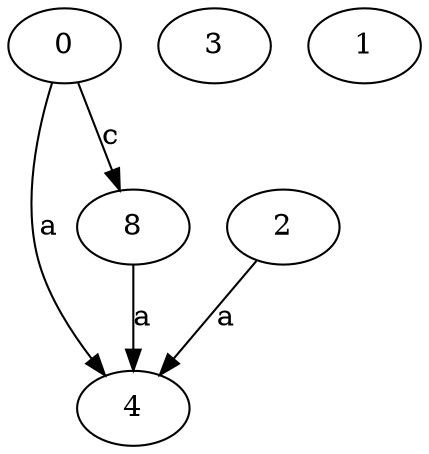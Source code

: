 strict digraph  {
0;
2;
3;
4;
1;
8;
0 -> 4  [label=a];
0 -> 8  [label=c];
2 -> 4  [label=a];
8 -> 4  [label=a];
}

